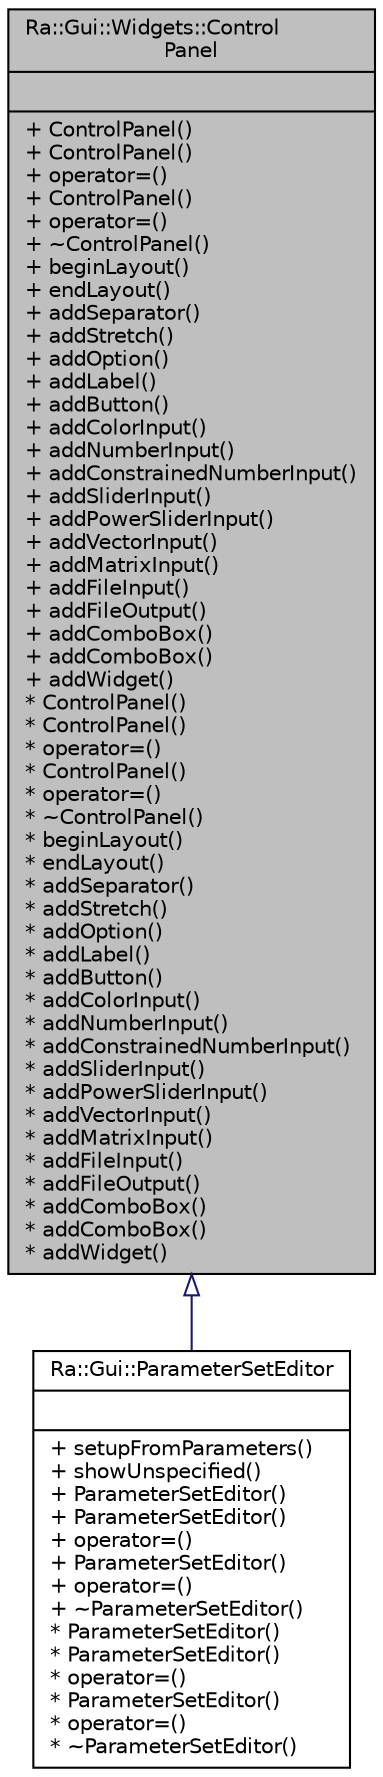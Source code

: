 digraph "Ra::Gui::Widgets::ControlPanel"
{
 // INTERACTIVE_SVG=YES
 // LATEX_PDF_SIZE
  edge [fontname="Helvetica",fontsize="10",labelfontname="Helvetica",labelfontsize="10"];
  node [fontname="Helvetica",fontsize="10",shape=record];
  Node1 [label="{Ra::Gui::Widgets::Control\lPanel\n||+ ControlPanel()\l+ ControlPanel()\l+ operator=()\l+ ControlPanel()\l+ operator=()\l+ ~ControlPanel()\l+ beginLayout()\l+ endLayout()\l+ addSeparator()\l+ addStretch()\l+ addOption()\l+ addLabel()\l+ addButton()\l+ addColorInput()\l+ addNumberInput()\l+ addConstrainedNumberInput()\l+ addSliderInput()\l+ addPowerSliderInput()\l+ addVectorInput()\l+ addMatrixInput()\l+ addFileInput()\l+ addFileOutput()\l+ addComboBox()\l+ addComboBox()\l+ addWidget()\l* ControlPanel()\l* ControlPanel()\l* operator=()\l* ControlPanel()\l* operator=()\l* ~ControlPanel()\l* beginLayout()\l* endLayout()\l* addSeparator()\l* addStretch()\l* addOption()\l* addLabel()\l* addButton()\l* addColorInput()\l* addNumberInput()\l* addConstrainedNumberInput()\l* addSliderInput()\l* addPowerSliderInput()\l* addVectorInput()\l* addMatrixInput()\l* addFileInput()\l* addFileOutput()\l* addComboBox()\l* addComboBox()\l* addWidget()\l}",height=0.2,width=0.4,color="black", fillcolor="grey75", style="filled", fontcolor="black",tooltip=" "];
  Node1 -> Node2 [dir="back",color="midnightblue",fontsize="10",style="solid",arrowtail="onormal",fontname="Helvetica"];
  Node2 [label="{Ra::Gui::ParameterSetEditor\n||+ setupFromParameters()\l+ showUnspecified()\l+ ParameterSetEditor()\l+ ParameterSetEditor()\l+ operator=()\l+ ParameterSetEditor()\l+ operator=()\l+ ~ParameterSetEditor()\l* ParameterSetEditor()\l* ParameterSetEditor()\l* operator=()\l* ParameterSetEditor()\l* operator=()\l* ~ParameterSetEditor()\l}",height=0.2,width=0.4,color="black", fillcolor="white", style="filled",URL="$classRa_1_1Gui_1_1ParameterSetEditor.html",tooltip="Simple Widget for RenderParameter edition The editor will expose a control panel containing all of th..."];
}
